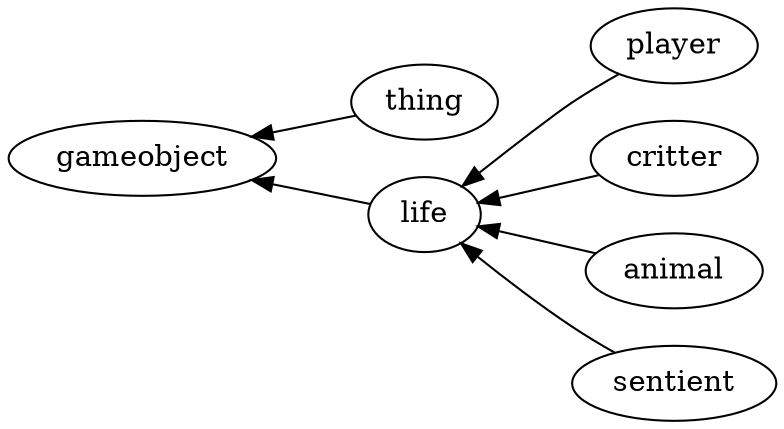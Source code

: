 digraph objects {
  graph [
    rankdir=RL
  ]

  thing -> gameobject;
  life -> gameobject;
  player -> life;
  critter -> life;
  animal -> life;
  sentient -> life;
}
